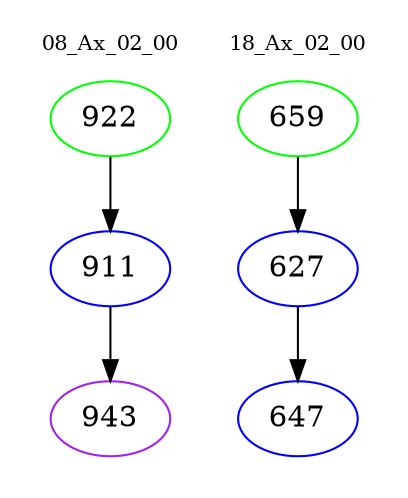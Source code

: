 digraph{
subgraph cluster_0 {
color = white
label = "08_Ax_02_00";
fontsize=10;
T0_922 [label="922", color="green"]
T0_922 -> T0_911 [color="black"]
T0_911 [label="911", color="blue"]
T0_911 -> T0_943 [color="black"]
T0_943 [label="943", color="purple"]
}
subgraph cluster_1 {
color = white
label = "18_Ax_02_00";
fontsize=10;
T1_659 [label="659", color="green"]
T1_659 -> T1_627 [color="black"]
T1_627 [label="627", color="blue"]
T1_627 -> T1_647 [color="black"]
T1_647 [label="647", color="blue"]
}
}
